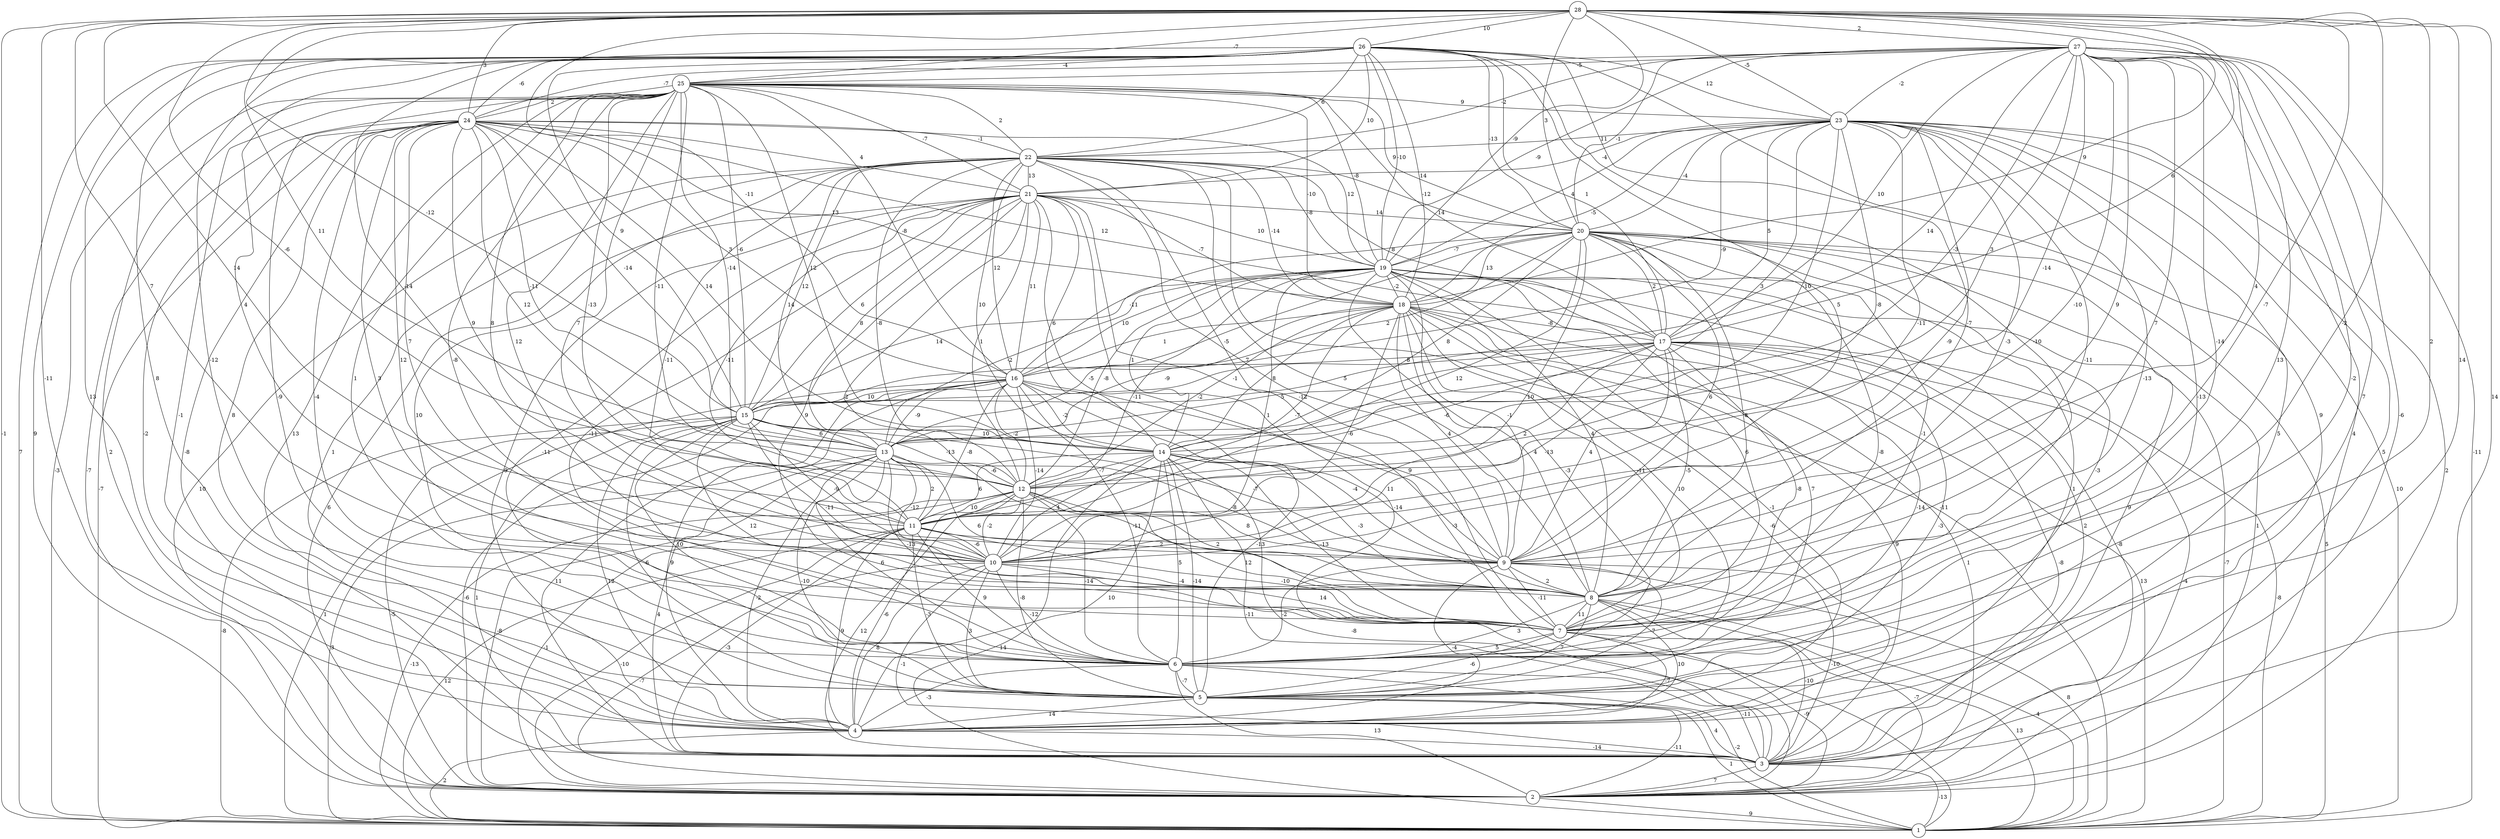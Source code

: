 graph { 
	 fontname="Helvetica,Arial,sans-serif" 
	 node [shape = circle]; 
	 28 -- 1 [label = "-1"];
	 28 -- 3 [label = "14"];
	 28 -- 4 [label = "-11"];
	 28 -- 5 [label = "14"];
	 28 -- 6 [label = "2"];
	 28 -- 7 [label = "-2"];
	 28 -- 8 [label = "-7"];
	 28 -- 9 [label = "4"];
	 28 -- 10 [label = "7"];
	 28 -- 11 [label = "14"];
	 28 -- 12 [label = "-6"];
	 28 -- 13 [label = "11"];
	 28 -- 15 [label = "-12"];
	 28 -- 16 [label = "-11"];
	 28 -- 17 [label = "6"];
	 28 -- 18 [label = "9"];
	 28 -- 19 [label = "-9"];
	 28 -- 20 [label = "3"];
	 28 -- 23 [label = "-5"];
	 28 -- 24 [label = "3"];
	 28 -- 25 [label = "-7"];
	 28 -- 26 [label = "10"];
	 28 -- 27 [label = "2"];
	 27 -- 1 [label = "-11"];
	 27 -- 2 [label = "4"];
	 27 -- 3 [label = "-6"];
	 27 -- 4 [label = "7"];
	 27 -- 5 [label = "-2"];
	 27 -- 6 [label = "13"];
	 27 -- 7 [label = "-14"];
	 27 -- 8 [label = "7"];
	 27 -- 9 [label = "9"];
	 27 -- 10 [label = "-10"];
	 27 -- 12 [label = "-14"];
	 27 -- 13 [label = "-3"];
	 27 -- 14 [label = "3"];
	 27 -- 15 [label = "14"];
	 27 -- 17 [label = "10"];
	 27 -- 19 [label = "-9"];
	 27 -- 20 [label = "-1"];
	 27 -- 22 [label = "-2"];
	 27 -- 23 [label = "-2"];
	 27 -- 24 [label = "-7"];
	 27 -- 25 [label = "-5"];
	 26 -- 1 [label = "7"];
	 26 -- 2 [label = "9"];
	 26 -- 3 [label = "9"];
	 26 -- 4 [label = "13"];
	 26 -- 5 [label = "8"];
	 26 -- 6 [label = "-12"];
	 26 -- 7 [label = "-10"];
	 26 -- 8 [label = "-7"];
	 26 -- 9 [label = "5"];
	 26 -- 10 [label = "4"];
	 26 -- 11 [label = "-14"];
	 26 -- 15 [label = "9"];
	 26 -- 17 [label = "1"];
	 26 -- 18 [label = "14"];
	 26 -- 19 [label = "-10"];
	 26 -- 20 [label = "-13"];
	 26 -- 21 [label = "10"];
	 26 -- 22 [label = "6"];
	 26 -- 23 [label = "12"];
	 26 -- 24 [label = "-6"];
	 26 -- 25 [label = "-4"];
	 25 -- 1 [label = "-3"];
	 25 -- 2 [label = "2"];
	 25 -- 3 [label = "13"];
	 25 -- 4 [label = "-1"];
	 25 -- 5 [label = "-9"];
	 25 -- 6 [label = "1"];
	 25 -- 7 [label = "-8"];
	 25 -- 8 [label = "12"];
	 25 -- 9 [label = "7"];
	 25 -- 10 [label = "8"];
	 25 -- 11 [label = "-13"];
	 25 -- 12 [label = "-11"];
	 25 -- 13 [label = "-14"];
	 25 -- 14 [label = "12"];
	 25 -- 15 [label = "-6"];
	 25 -- 16 [label = "-8"];
	 25 -- 17 [label = "14"];
	 25 -- 18 [label = "-10"];
	 25 -- 19 [label = "-8"];
	 25 -- 20 [label = "9"];
	 25 -- 21 [label = "-7"];
	 25 -- 22 [label = "2"];
	 25 -- 23 [label = "9"];
	 25 -- 24 [label = "2"];
	 24 -- 1 [label = "-7"];
	 24 -- 2 [label = "-7"];
	 24 -- 3 [label = "-8"];
	 24 -- 4 [label = "-2"];
	 24 -- 5 [label = "8"];
	 24 -- 6 [label = "-4"];
	 24 -- 7 [label = "3"];
	 24 -- 8 [label = "12"];
	 24 -- 10 [label = "7"];
	 24 -- 11 [label = "9"];
	 24 -- 12 [label = "12"];
	 24 -- 13 [label = "-11"];
	 24 -- 14 [label = "14"];
	 24 -- 15 [label = "-14"];
	 24 -- 16 [label = "3"];
	 24 -- 17 [label = "12"];
	 24 -- 18 [label = "13"];
	 24 -- 19 [label = "12"];
	 24 -- 21 [label = "4"];
	 24 -- 22 [label = "-1"];
	 23 -- 1 [label = "10"];
	 23 -- 2 [label = "2"];
	 23 -- 3 [label = "5"];
	 23 -- 4 [label = "5"];
	 23 -- 6 [label = "-13"];
	 23 -- 7 [label = "-13"];
	 23 -- 8 [label = "-11"];
	 23 -- 9 [label = "-3"];
	 23 -- 10 [label = "-9"];
	 23 -- 11 [label = "-11"];
	 23 -- 12 [label = "-8"];
	 23 -- 13 [label = "3"];
	 23 -- 14 [label = "-10"];
	 23 -- 16 [label = "-9"];
	 23 -- 17 [label = "5"];
	 23 -- 18 [label = "-5"];
	 23 -- 19 [label = "4"];
	 23 -- 20 [label = "-4"];
	 23 -- 21 [label = "-4"];
	 23 -- 22 [label = "11"];
	 22 -- 1 [label = "-11"];
	 22 -- 2 [label = "10"];
	 22 -- 4 [label = "1"];
	 22 -- 6 [label = "10"];
	 22 -- 7 [label = "-12"];
	 22 -- 8 [label = "5"];
	 22 -- 9 [label = "7"];
	 22 -- 10 [label = "-11"];
	 22 -- 12 [label = "-8"];
	 22 -- 13 [label = "14"];
	 22 -- 14 [label = "10"];
	 22 -- 15 [label = "12"];
	 22 -- 16 [label = "12"];
	 22 -- 17 [label = "8"];
	 22 -- 18 [label = "-14"];
	 22 -- 19 [label = "-8"];
	 22 -- 20 [label = "-12"];
	 22 -- 21 [label = "13"];
	 21 -- 1 [label = "-3"];
	 21 -- 2 [label = "6"];
	 21 -- 3 [label = "11"];
	 21 -- 4 [label = "9"];
	 21 -- 5 [label = "-11"];
	 21 -- 6 [label = "-11"];
	 21 -- 7 [label = "9"];
	 21 -- 8 [label = "2"];
	 21 -- 9 [label = "-5"];
	 21 -- 11 [label = "-11"];
	 21 -- 12 [label = "1"];
	 21 -- 13 [label = "8"];
	 21 -- 14 [label = "6"];
	 21 -- 15 [label = "6"];
	 21 -- 16 [label = "11"];
	 21 -- 18 [label = "-7"];
	 21 -- 19 [label = "10"];
	 21 -- 20 [label = "14"];
	 20 -- 1 [label = "5"];
	 20 -- 2 [label = "1"];
	 20 -- 3 [label = "9"];
	 20 -- 4 [label = "1"];
	 20 -- 5 [label = "-3"];
	 20 -- 6 [label = "-8"];
	 20 -- 7 [label = "-1"];
	 20 -- 8 [label = "8"];
	 20 -- 9 [label = "6"];
	 20 -- 10 [label = "10"];
	 20 -- 11 [label = "12"];
	 20 -- 13 [label = "-5"];
	 20 -- 14 [label = "8"];
	 20 -- 15 [label = "2"];
	 20 -- 16 [label = "-11"];
	 20 -- 17 [label = "2"];
	 20 -- 18 [label = "13"];
	 20 -- 19 [label = "-7"];
	 19 -- 1 [label = "-7"];
	 19 -- 2 [label = "-8"];
	 19 -- 3 [label = "2"];
	 19 -- 4 [label = "-1"];
	 19 -- 5 [label = "7"];
	 19 -- 6 [label = "-3"];
	 19 -- 7 [label = "6"];
	 19 -- 8 [label = "4"];
	 19 -- 9 [label = "-1"];
	 19 -- 10 [label = "1"];
	 19 -- 11 [label = "-11"];
	 19 -- 12 [label = "-8"];
	 19 -- 13 [label = "-2"];
	 19 -- 14 [label = "1"];
	 19 -- 15 [label = "14"];
	 19 -- 16 [label = "10"];
	 19 -- 18 [label = "-2"];
	 18 -- 1 [label = "13"];
	 18 -- 2 [label = "1"];
	 18 -- 3 [label = "9"];
	 18 -- 4 [label = "-6"];
	 18 -- 6 [label = "10"];
	 18 -- 7 [label = "-11"];
	 18 -- 8 [label = "4"];
	 18 -- 9 [label = "4"];
	 18 -- 10 [label = "-6"];
	 18 -- 11 [label = "-7"];
	 18 -- 12 [label = "-2"];
	 18 -- 13 [label = "-9"];
	 18 -- 14 [label = "8"];
	 18 -- 16 [label = "1"];
	 18 -- 17 [label = "-8"];
	 17 -- 1 [label = "-8"];
	 17 -- 2 [label = "-4"];
	 17 -- 3 [label = "-8"];
	 17 -- 5 [label = "-3"];
	 17 -- 6 [label = "-14"];
	 17 -- 7 [label = "-8"];
	 17 -- 8 [label = "-5"];
	 17 -- 9 [label = "4"];
	 17 -- 10 [label = "-13"];
	 17 -- 11 [label = "2"];
	 17 -- 12 [label = "-6"];
	 17 -- 13 [label = "5"];
	 17 -- 15 [label = "-1"];
	 17 -- 16 [label = "-8"];
	 16 -- 1 [label = "1"];
	 16 -- 2 [label = "-6"];
	 16 -- 3 [label = "11"];
	 16 -- 4 [label = "9"];
	 16 -- 5 [label = "-13"];
	 16 -- 6 [label = "-11"];
	 16 -- 8 [label = "-4"];
	 16 -- 9 [label = "9"];
	 16 -- 10 [label = "-14"];
	 16 -- 11 [label = "-8"];
	 16 -- 12 [label = "-2"];
	 16 -- 13 [label = "-9"];
	 16 -- 14 [label = "-2"];
	 16 -- 15 [label = "10"];
	 15 -- 1 [label = "-8"];
	 15 -- 2 [label = "-5"];
	 15 -- 3 [label = "1"];
	 15 -- 4 [label = "12"];
	 15 -- 5 [label = "6"];
	 15 -- 6 [label = "10"];
	 15 -- 7 [label = "12"];
	 15 -- 8 [label = "-11"];
	 15 -- 9 [label = "-7"];
	 15 -- 10 [label = "-9"];
	 15 -- 12 [label = "-13"];
	 15 -- 13 [label = "6"];
	 15 -- 14 [label = "10"];
	 14 -- 1 [label = "14"];
	 14 -- 2 [label = "-8"];
	 14 -- 3 [label = "-11"];
	 14 -- 4 [label = "10"];
	 14 -- 5 [label = "-14"];
	 14 -- 6 [label = "5"];
	 14 -- 7 [label = "-13"];
	 14 -- 8 [label = "-3"];
	 14 -- 9 [label = "-14"];
	 14 -- 10 [label = "4"];
	 14 -- 11 [label = "6"];
	 14 -- 12 [label = "-7"];
	 13 -- 1 [label = "3"];
	 13 -- 2 [label = "-8"];
	 13 -- 3 [label = "4"];
	 13 -- 4 [label = "-2"];
	 13 -- 5 [label = "-10"];
	 13 -- 6 [label = "6"];
	 13 -- 7 [label = "-13"];
	 13 -- 8 [label = "6"];
	 13 -- 9 [label = "-8"];
	 13 -- 10 [label = "-12"];
	 13 -- 11 [label = "2"];
	 13 -- 12 [label = "-6"];
	 12 -- 1 [label = "-13"];
	 12 -- 2 [label = "-1"];
	 12 -- 3 [label = "12"];
	 12 -- 4 [label = "-6"];
	 12 -- 5 [label = "-8"];
	 12 -- 6 [label = "-14"];
	 12 -- 7 [label = "12"];
	 12 -- 8 [label = "2"];
	 12 -- 9 [label = "8"];
	 12 -- 10 [label = "-2"];
	 12 -- 11 [label = "10"];
	 11 -- 1 [label = "12"];
	 11 -- 2 [label = "-10"];
	 11 -- 3 [label = "-3"];
	 11 -- 4 [label = "9"];
	 11 -- 5 [label = "-3"];
	 11 -- 6 [label = "9"];
	 11 -- 7 [label = "-10"];
	 11 -- 9 [label = "2"];
	 11 -- 10 [label = "-6"];
	 10 -- 2 [label = "-7"];
	 10 -- 3 [label = "-1"];
	 10 -- 4 [label = "8"];
	 10 -- 5 [label = "3"];
	 10 -- 6 [label = "-12"];
	 10 -- 7 [label = "14"];
	 10 -- 8 [label = "-4"];
	 9 -- 1 [label = "8"];
	 9 -- 3 [label = "-10"];
	 9 -- 4 [label = "-4"];
	 9 -- 5 [label = "-7"];
	 9 -- 6 [label = "-2"];
	 9 -- 7 [label = "-11"];
	 9 -- 8 [label = "2"];
	 8 -- 1 [label = "4"];
	 8 -- 2 [label = "-7"];
	 8 -- 3 [label = "-10"];
	 8 -- 4 [label = "10"];
	 8 -- 5 [label = "7"];
	 8 -- 6 [label = "3"];
	 8 -- 7 [label = "11"];
	 7 -- 1 [label = "13"];
	 7 -- 2 [label = "-9"];
	 7 -- 4 [label = "-7"];
	 7 -- 5 [label = "-6"];
	 7 -- 6 [label = "5"];
	 6 -- 1 [label = "-2"];
	 6 -- 2 [label = "13"];
	 6 -- 3 [label = "-11"];
	 6 -- 4 [label = "-3"];
	 6 -- 5 [label = "-7"];
	 5 -- 1 [label = "1"];
	 5 -- 2 [label = "-11"];
	 5 -- 3 [label = "4"];
	 5 -- 4 [label = "14"];
	 4 -- 1 [label = "2"];
	 4 -- 3 [label = "-14"];
	 3 -- 1 [label = "-13"];
	 3 -- 2 [label = "7"];
	 2 -- 1 [label = "9"];
	 1;
	 2;
	 3;
	 4;
	 5;
	 6;
	 7;
	 8;
	 9;
	 10;
	 11;
	 12;
	 13;
	 14;
	 15;
	 16;
	 17;
	 18;
	 19;
	 20;
	 21;
	 22;
	 23;
	 24;
	 25;
	 26;
	 27;
	 28;
}
